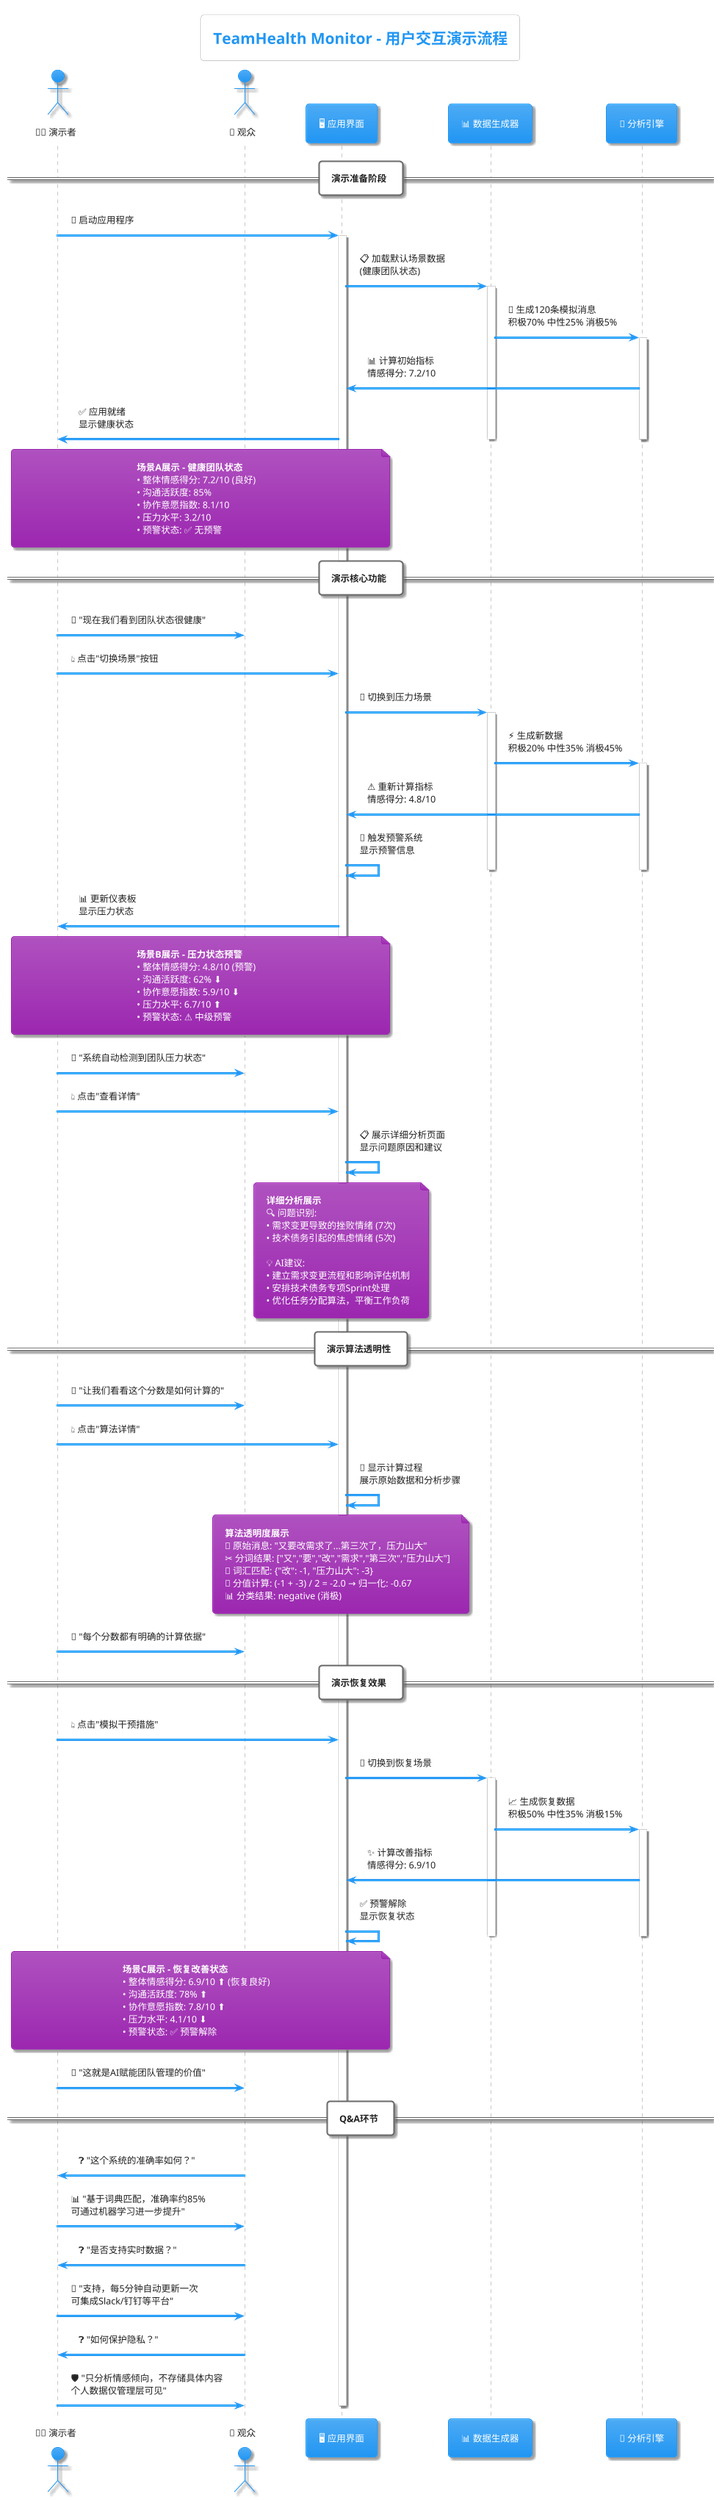 @startuml 用户交互流程图
!theme materia
skinparam defaultFontSize 12
skinparam packageFontSize 14

title TeamHealth Monitor - 用户交互演示流程

actor "👨‍💼 演示者" as Presenter
actor "👥 观众" as Audience
participant "🖥️ 应用界面" as UI
participant "📊 数据生成器" as DataGen
participant "🧠 分析引擎" as Engine

== 演示准备阶段 ==

Presenter -> UI: 🚀 启动应用程序
activate UI

UI -> DataGen: 📋 加载默认场景数据\n(健康团队状态)
activate DataGen

DataGen -> Engine: 📨 生成120条模拟消息\n积极70% 中性25% 消极5%
activate Engine

Engine -> UI: 📊 计算初始指标\n情感得分: 7.2/10
UI -> Presenter: ✅ 应用就绪\n显示健康状态

deactivate Engine
deactivate DataGen

note over Presenter, UI
    **场景A展示 - 健康团队状态**
    • 整体情感得分: 7.2/10 (良好)
    • 沟通活跃度: 85%
    • 协作意愿指数: 8.1/10
    • 压力水平: 3.2/10
    • 预警状态: ✅ 无预警
end note

== 演示核心功能 ==

Presenter -> Audience: 📢 "现在我们看到团队状态很健康"
Presenter -> UI: 👆 点击"切换场景"按钮

UI -> DataGen: 🔄 切换到压力场景
activate DataGen

DataGen -> Engine: ⚡ 生成新数据\n积极20% 中性35% 消极45%
activate Engine

Engine -> UI: ⚠️ 重新计算指标\n情感得分: 4.8/10
UI -> UI: 🚨 触发预警系统\n显示预警信息

deactivate Engine
deactivate DataGen

UI -> Presenter: 📊 更新仪表板\n显示压力状态

note over Presenter, UI  
    **场景B展示 - 压力状态预警**
    • 整体情感得分: 4.8/10 (预警)
    • 沟通活跃度: 62% ⬇️
    • 协作意愿指数: 5.9/10 ⬇️
    • 压力水平: 6.7/10 ⬆️
    • 预警状态: ⚠️ 中级预警
end note

Presenter -> Audience: 📢 "系统自动检测到团队压力状态"
Presenter -> UI: 👆 点击"查看详情"

UI -> UI: 📋 展示详细分析页面\n显示问题原因和建议

note over UI
    **详细分析展示**
    🔍 问题识别:
    • 需求变更导致的挫败情绪 (7次)
    • 技术债务引起的焦虑情绪 (5次)
    
    💡 AI建议:
    • 建立需求变更流程和影响评估机制
    • 安排技术债务专项Sprint处理
    • 优化任务分配算法，平衡工作负荷
end note

== 演示算法透明性 ==

Presenter -> Audience: 📢 "让我们看看这个分数是如何计算的"
Presenter -> UI: 👆 点击"算法详情"

UI -> UI: 🧮 显示计算过程\n展示原始数据和分析步骤

note over UI
    **算法透明度展示**
    📝 原始消息: "又要改需求了...第三次了，压力山大"
    ✂️ 分词结果: ["又","要","改","需求","第三次","压力山大"]
    🎯 词汇匹配: {"改": -1, "压力山大": -3}
    🧮 分值计算: (-1 + -3) / 2 = -2.0 → 归一化: -0.67
    📊 分类结果: negative (消极)
end note

Presenter -> Audience: 📢 "每个分数都有明确的计算依据"

== 演示恢复效果 ==

Presenter -> UI: 👆 点击"模拟干预措施"

UI -> DataGen: 🔄 切换到恢复场景
activate DataGen

DataGen -> Engine: 📈 生成恢复数据\n积极50% 中性35% 消极15%
activate Engine

Engine -> UI: ✨ 计算改善指标\n情感得分: 6.9/10
UI -> UI: ✅ 预警解除\n显示恢复状态

deactivate Engine
deactivate DataGen

note over Presenter, UI
    **场景C展示 - 恢复改善状态**
    • 整体情感得分: 6.9/10 ⬆️ (恢复良好)
    • 沟通活跃度: 78% ⬆️
    • 协作意愿指数: 7.8/10 ⬆️  
    • 压力水平: 4.1/10 ⬇️
    • 预警状态: ✅ 预警解除
end note

Presenter -> Audience: 📢 "这就是AI赋能团队管理的价值"

== Q&A环节 ==

Audience -> Presenter: ❓ "这个系统的准确率如何？"
Presenter -> Audience: 📊 "基于词典匹配，准确率约85%\n可通过机器学习进一步提升"

Audience -> Presenter: ❓ "是否支持实时数据？"  
Presenter -> Audience: 🔄 "支持，每5分钟自动更新一次\n可集成Slack/钉钉等平台"

Audience -> Presenter: ❓ "如何保护隐私？"
Presenter -> Audience: 🛡️ "只分析情感倾向，不存储具体内容\n个人数据仅管理层可见"

deactivate UI

@enduml
